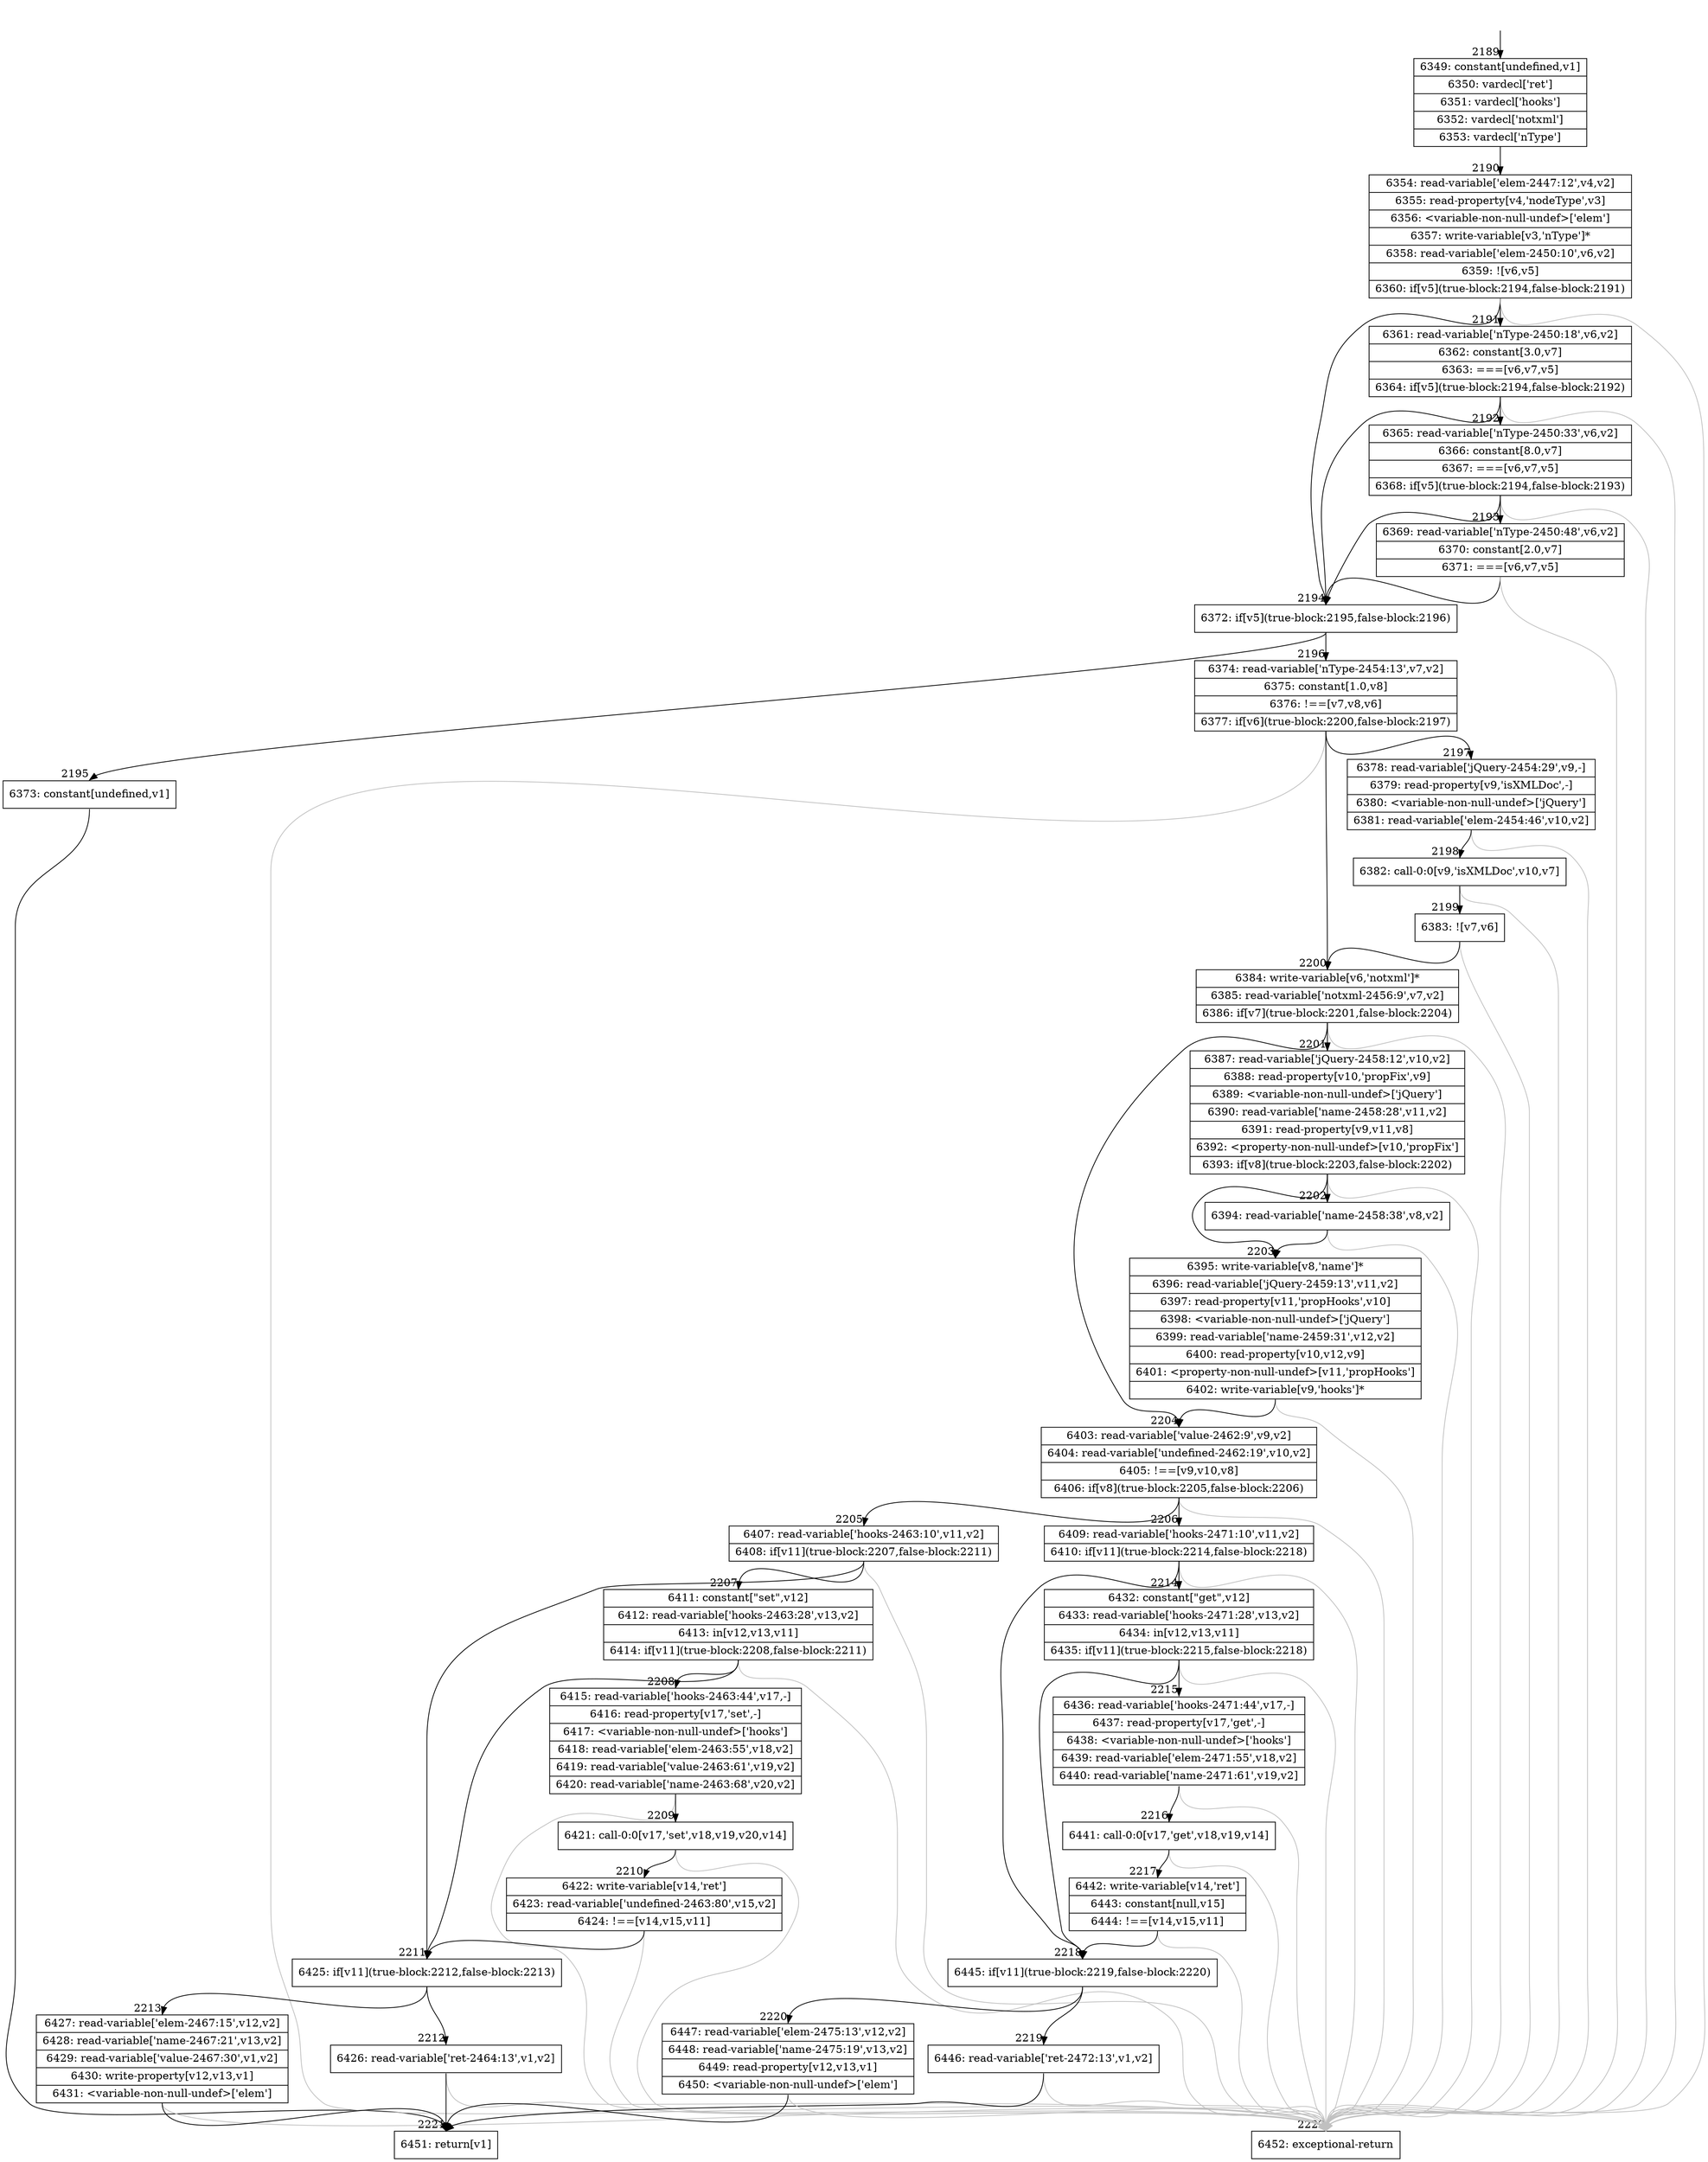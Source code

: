 digraph {
rankdir="TD"
BB_entry147[shape=none,label=""];
BB_entry147 -> BB2189 [tailport=s, headport=n, headlabel="    2189"]
BB2189 [shape=record label="{6349: constant[undefined,v1]|6350: vardecl['ret']|6351: vardecl['hooks']|6352: vardecl['notxml']|6353: vardecl['nType']}" ] 
BB2189 -> BB2190 [tailport=s, headport=n, headlabel="      2190"]
BB2190 [shape=record label="{6354: read-variable['elem-2447:12',v4,v2]|6355: read-property[v4,'nodeType',v3]|6356: \<variable-non-null-undef\>['elem']|6357: write-variable[v3,'nType']*|6358: read-variable['elem-2450:10',v6,v2]|6359: ![v6,v5]|6360: if[v5](true-block:2194,false-block:2191)}" ] 
BB2190 -> BB2194 [tailport=s, headport=n, headlabel="      2194"]
BB2190 -> BB2191 [tailport=s, headport=n, headlabel="      2191"]
BB2190 -> BB2222 [tailport=s, headport=n, color=gray, headlabel="      2222"]
BB2191 [shape=record label="{6361: read-variable['nType-2450:18',v6,v2]|6362: constant[3.0,v7]|6363: ===[v6,v7,v5]|6364: if[v5](true-block:2194,false-block:2192)}" ] 
BB2191 -> BB2194 [tailport=s, headport=n]
BB2191 -> BB2192 [tailport=s, headport=n, headlabel="      2192"]
BB2191 -> BB2222 [tailport=s, headport=n, color=gray]
BB2192 [shape=record label="{6365: read-variable['nType-2450:33',v6,v2]|6366: constant[8.0,v7]|6367: ===[v6,v7,v5]|6368: if[v5](true-block:2194,false-block:2193)}" ] 
BB2192 -> BB2194 [tailport=s, headport=n]
BB2192 -> BB2193 [tailport=s, headport=n, headlabel="      2193"]
BB2192 -> BB2222 [tailport=s, headport=n, color=gray]
BB2193 [shape=record label="{6369: read-variable['nType-2450:48',v6,v2]|6370: constant[2.0,v7]|6371: ===[v6,v7,v5]}" ] 
BB2193 -> BB2194 [tailport=s, headport=n]
BB2193 -> BB2222 [tailport=s, headport=n, color=gray]
BB2194 [shape=record label="{6372: if[v5](true-block:2195,false-block:2196)}" ] 
BB2194 -> BB2195 [tailport=s, headport=n, headlabel="      2195"]
BB2194 -> BB2196 [tailport=s, headport=n, headlabel="      2196"]
BB2195 [shape=record label="{6373: constant[undefined,v1]}" ] 
BB2195 -> BB2221 [tailport=s, headport=n, headlabel="      2221"]
BB2196 [shape=record label="{6374: read-variable['nType-2454:13',v7,v2]|6375: constant[1.0,v8]|6376: !==[v7,v8,v6]|6377: if[v6](true-block:2200,false-block:2197)}" ] 
BB2196 -> BB2200 [tailport=s, headport=n, headlabel="      2200"]
BB2196 -> BB2197 [tailport=s, headport=n, headlabel="      2197"]
BB2196 -> BB2222 [tailport=s, headport=n, color=gray]
BB2197 [shape=record label="{6378: read-variable['jQuery-2454:29',v9,-]|6379: read-property[v9,'isXMLDoc',-]|6380: \<variable-non-null-undef\>['jQuery']|6381: read-variable['elem-2454:46',v10,v2]}" ] 
BB2197 -> BB2198 [tailport=s, headport=n, headlabel="      2198"]
BB2197 -> BB2222 [tailport=s, headport=n, color=gray]
BB2198 [shape=record label="{6382: call-0:0[v9,'isXMLDoc',v10,v7]}" ] 
BB2198 -> BB2199 [tailport=s, headport=n, headlabel="      2199"]
BB2198 -> BB2222 [tailport=s, headport=n, color=gray]
BB2199 [shape=record label="{6383: ![v7,v6]}" ] 
BB2199 -> BB2200 [tailport=s, headport=n]
BB2199 -> BB2222 [tailport=s, headport=n, color=gray]
BB2200 [shape=record label="{6384: write-variable[v6,'notxml']*|6385: read-variable['notxml-2456:9',v7,v2]|6386: if[v7](true-block:2201,false-block:2204)}" ] 
BB2200 -> BB2201 [tailport=s, headport=n, headlabel="      2201"]
BB2200 -> BB2204 [tailport=s, headport=n, headlabel="      2204"]
BB2200 -> BB2222 [tailport=s, headport=n, color=gray]
BB2201 [shape=record label="{6387: read-variable['jQuery-2458:12',v10,v2]|6388: read-property[v10,'propFix',v9]|6389: \<variable-non-null-undef\>['jQuery']|6390: read-variable['name-2458:28',v11,v2]|6391: read-property[v9,v11,v8]|6392: \<property-non-null-undef\>[v10,'propFix']|6393: if[v8](true-block:2203,false-block:2202)}" ] 
BB2201 -> BB2203 [tailport=s, headport=n, headlabel="      2203"]
BB2201 -> BB2202 [tailport=s, headport=n, headlabel="      2202"]
BB2201 -> BB2222 [tailport=s, headport=n, color=gray]
BB2202 [shape=record label="{6394: read-variable['name-2458:38',v8,v2]}" ] 
BB2202 -> BB2203 [tailport=s, headport=n]
BB2202 -> BB2222 [tailport=s, headport=n, color=gray]
BB2203 [shape=record label="{6395: write-variable[v8,'name']*|6396: read-variable['jQuery-2459:13',v11,v2]|6397: read-property[v11,'propHooks',v10]|6398: \<variable-non-null-undef\>['jQuery']|6399: read-variable['name-2459:31',v12,v2]|6400: read-property[v10,v12,v9]|6401: \<property-non-null-undef\>[v11,'propHooks']|6402: write-variable[v9,'hooks']*}" ] 
BB2203 -> BB2204 [tailport=s, headport=n]
BB2203 -> BB2222 [tailport=s, headport=n, color=gray]
BB2204 [shape=record label="{6403: read-variable['value-2462:9',v9,v2]|6404: read-variable['undefined-2462:19',v10,v2]|6405: !==[v9,v10,v8]|6406: if[v8](true-block:2205,false-block:2206)}" ] 
BB2204 -> BB2205 [tailport=s, headport=n, headlabel="      2205"]
BB2204 -> BB2206 [tailport=s, headport=n, headlabel="      2206"]
BB2204 -> BB2222 [tailport=s, headport=n, color=gray]
BB2205 [shape=record label="{6407: read-variable['hooks-2463:10',v11,v2]|6408: if[v11](true-block:2207,false-block:2211)}" ] 
BB2205 -> BB2211 [tailport=s, headport=n, headlabel="      2211"]
BB2205 -> BB2207 [tailport=s, headport=n, headlabel="      2207"]
BB2205 -> BB2222 [tailport=s, headport=n, color=gray]
BB2206 [shape=record label="{6409: read-variable['hooks-2471:10',v11,v2]|6410: if[v11](true-block:2214,false-block:2218)}" ] 
BB2206 -> BB2218 [tailport=s, headport=n, headlabel="      2218"]
BB2206 -> BB2214 [tailport=s, headport=n, headlabel="      2214"]
BB2206 -> BB2222 [tailport=s, headport=n, color=gray]
BB2207 [shape=record label="{6411: constant[\"set\",v12]|6412: read-variable['hooks-2463:28',v13,v2]|6413: in[v12,v13,v11]|6414: if[v11](true-block:2208,false-block:2211)}" ] 
BB2207 -> BB2211 [tailport=s, headport=n]
BB2207 -> BB2208 [tailport=s, headport=n, headlabel="      2208"]
BB2207 -> BB2222 [tailport=s, headport=n, color=gray]
BB2208 [shape=record label="{6415: read-variable['hooks-2463:44',v17,-]|6416: read-property[v17,'set',-]|6417: \<variable-non-null-undef\>['hooks']|6418: read-variable['elem-2463:55',v18,v2]|6419: read-variable['value-2463:61',v19,v2]|6420: read-variable['name-2463:68',v20,v2]}" ] 
BB2208 -> BB2209 [tailport=s, headport=n, headlabel="      2209"]
BB2208 -> BB2222 [tailport=s, headport=n, color=gray]
BB2209 [shape=record label="{6421: call-0:0[v17,'set',v18,v19,v20,v14]}" ] 
BB2209 -> BB2210 [tailport=s, headport=n, headlabel="      2210"]
BB2209 -> BB2222 [tailport=s, headport=n, color=gray]
BB2210 [shape=record label="{6422: write-variable[v14,'ret']|6423: read-variable['undefined-2463:80',v15,v2]|6424: !==[v14,v15,v11]}" ] 
BB2210 -> BB2211 [tailport=s, headport=n]
BB2210 -> BB2222 [tailport=s, headport=n, color=gray]
BB2211 [shape=record label="{6425: if[v11](true-block:2212,false-block:2213)}" ] 
BB2211 -> BB2212 [tailport=s, headport=n, headlabel="      2212"]
BB2211 -> BB2213 [tailport=s, headport=n, headlabel="      2213"]
BB2212 [shape=record label="{6426: read-variable['ret-2464:13',v1,v2]}" ] 
BB2212 -> BB2221 [tailport=s, headport=n]
BB2212 -> BB2222 [tailport=s, headport=n, color=gray]
BB2213 [shape=record label="{6427: read-variable['elem-2467:15',v12,v2]|6428: read-variable['name-2467:21',v13,v2]|6429: read-variable['value-2467:30',v1,v2]|6430: write-property[v12,v13,v1]|6431: \<variable-non-null-undef\>['elem']}" ] 
BB2213 -> BB2221 [tailport=s, headport=n]
BB2213 -> BB2222 [tailport=s, headport=n, color=gray]
BB2214 [shape=record label="{6432: constant[\"get\",v12]|6433: read-variable['hooks-2471:28',v13,v2]|6434: in[v12,v13,v11]|6435: if[v11](true-block:2215,false-block:2218)}" ] 
BB2214 -> BB2218 [tailport=s, headport=n]
BB2214 -> BB2215 [tailport=s, headport=n, headlabel="      2215"]
BB2214 -> BB2222 [tailport=s, headport=n, color=gray]
BB2215 [shape=record label="{6436: read-variable['hooks-2471:44',v17,-]|6437: read-property[v17,'get',-]|6438: \<variable-non-null-undef\>['hooks']|6439: read-variable['elem-2471:55',v18,v2]|6440: read-variable['name-2471:61',v19,v2]}" ] 
BB2215 -> BB2216 [tailport=s, headport=n, headlabel="      2216"]
BB2215 -> BB2222 [tailport=s, headport=n, color=gray]
BB2216 [shape=record label="{6441: call-0:0[v17,'get',v18,v19,v14]}" ] 
BB2216 -> BB2217 [tailport=s, headport=n, headlabel="      2217"]
BB2216 -> BB2222 [tailport=s, headport=n, color=gray]
BB2217 [shape=record label="{6442: write-variable[v14,'ret']|6443: constant[null,v15]|6444: !==[v14,v15,v11]}" ] 
BB2217 -> BB2218 [tailport=s, headport=n]
BB2217 -> BB2222 [tailport=s, headport=n, color=gray]
BB2218 [shape=record label="{6445: if[v11](true-block:2219,false-block:2220)}" ] 
BB2218 -> BB2219 [tailport=s, headport=n, headlabel="      2219"]
BB2218 -> BB2220 [tailport=s, headport=n, headlabel="      2220"]
BB2219 [shape=record label="{6446: read-variable['ret-2472:13',v1,v2]}" ] 
BB2219 -> BB2221 [tailport=s, headport=n]
BB2219 -> BB2222 [tailport=s, headport=n, color=gray]
BB2220 [shape=record label="{6447: read-variable['elem-2475:13',v12,v2]|6448: read-variable['name-2475:19',v13,v2]|6449: read-property[v12,v13,v1]|6450: \<variable-non-null-undef\>['elem']}" ] 
BB2220 -> BB2221 [tailport=s, headport=n]
BB2220 -> BB2222 [tailport=s, headport=n, color=gray]
BB2221 [shape=record label="{6451: return[v1]}" ] 
BB2222 [shape=record label="{6452: exceptional-return}" ] 
}
